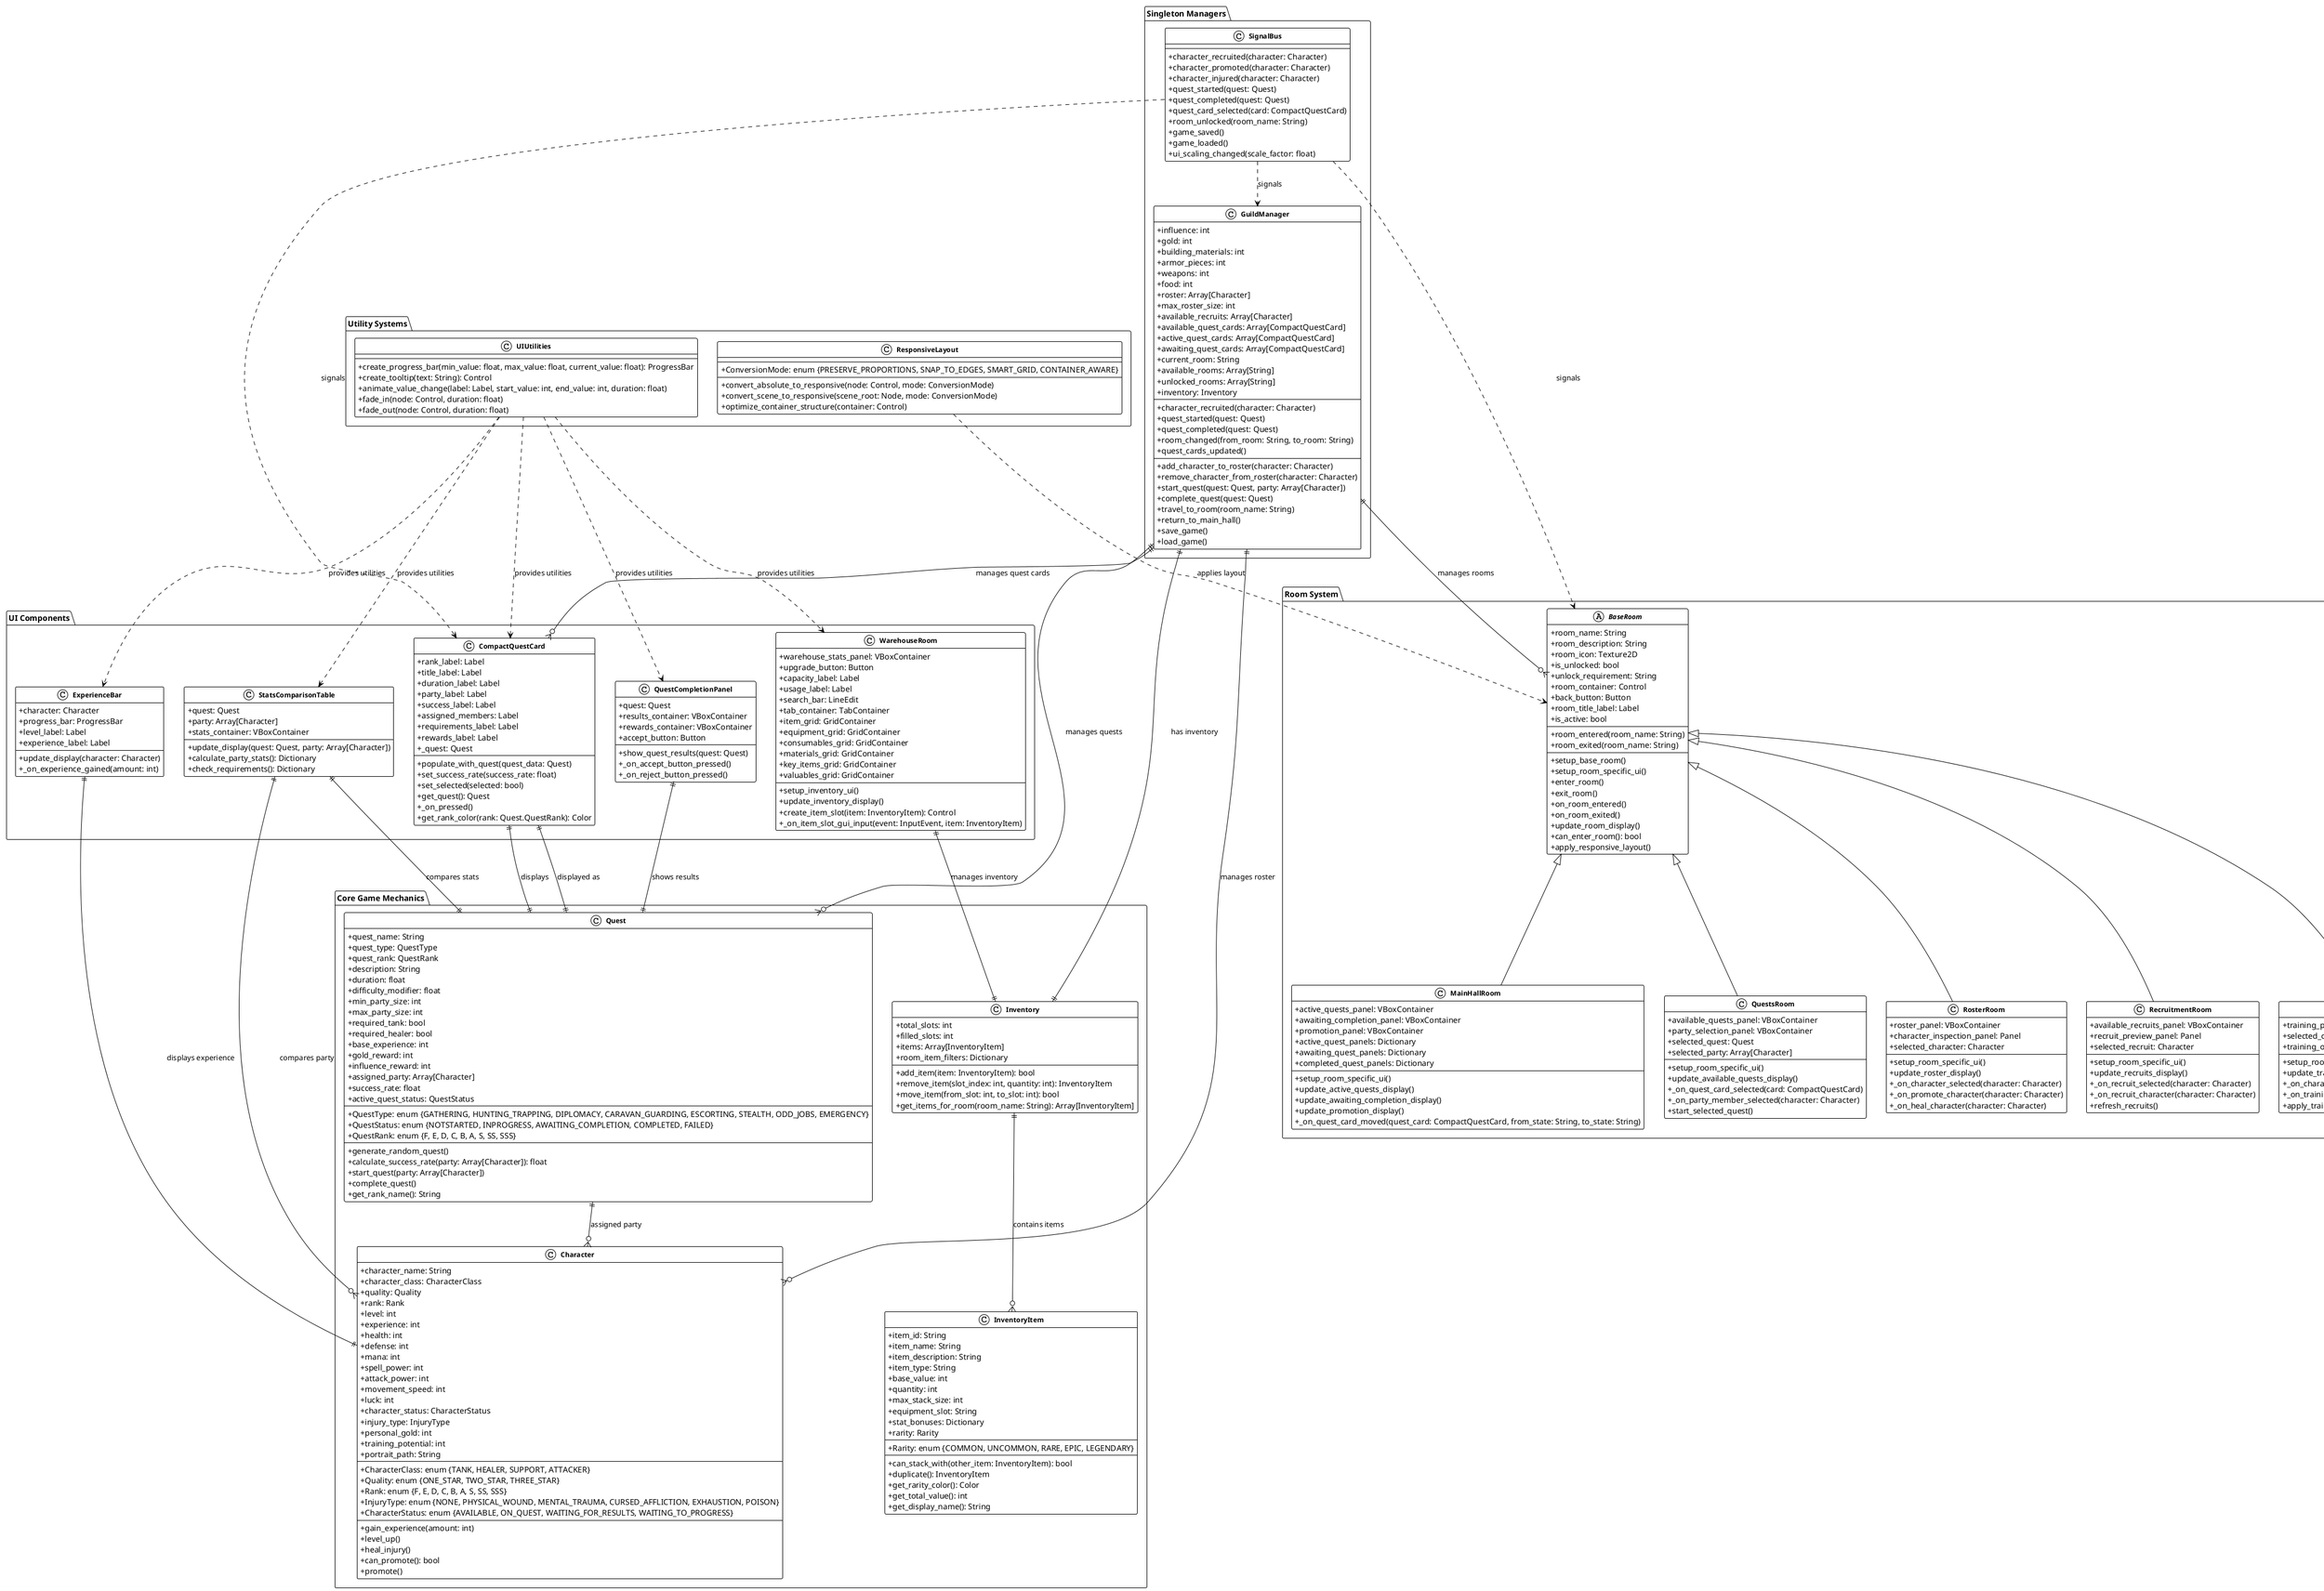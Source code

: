 @startuml Claude Guild Idle Prototype - Class Diagram

!theme plain
skinparam classAttributeIconSize 0
skinparam classFontSize 12
skinparam classFontStyle bold
skinparam packageFontSize 14
skinparam packageFontStyle bold

package "Core Game Mechanics" {
    class Character {
        +character_name: String
        +character_class: CharacterClass
        +quality: Quality
        +rank: Rank
        +level: int
        +experience: int
        +health: int
        +defense: int
        +mana: int
        +spell_power: int
        +attack_power: int
        +movement_speed: int
        +luck: int
        +character_status: CharacterStatus
        +injury_type: InjuryType
        +personal_gold: int
        +training_potential: int
        +portrait_path: String
        --
        +CharacterClass: enum {TANK, HEALER, SUPPORT, ATTACKER}
        +Quality: enum {ONE_STAR, TWO_STAR, THREE_STAR}
        +Rank: enum {F, E, D, C, B, A, S, SS, SSS}
        +InjuryType: enum {NONE, PHYSICAL_WOUND, MENTAL_TRAUMA, CURSED_AFFLICTION, EXHAUSTION, POISON}
        +CharacterStatus: enum {AVAILABLE, ON_QUEST, WAITING_FOR_RESULTS, WAITING_TO_PROGRESS}
        --
        +gain_experience(amount: int)
        +level_up()
        +heal_injury()
        +can_promote(): bool
        +promote()
    }

    class Quest {
        +quest_name: String
        +quest_type: QuestType
        +quest_rank: QuestRank
        +description: String
        +duration: float
        +difficulty_modifier: float
        +min_party_size: int
        +max_party_size: int
        +required_tank: bool
        +required_healer: bool
        +base_experience: int
        +gold_reward: int
        +influence_reward: int
        +assigned_party: Array[Character]
        +success_rate: float
        +active_quest_status: QuestStatus
        --
        +QuestType: enum {GATHERING, HUNTING_TRAPPING, DIPLOMACY, CARAVAN_GUARDING, ESCORTING, STEALTH, ODD_JOBS, EMERGENCY}
        +QuestStatus: enum {NOTSTARTED, INPROGRESS, AWAITING_COMPLETION, COMPLETED, FAILED}
        +QuestRank: enum {F, E, D, C, B, A, S, SS, SSS}
        --
        +generate_random_quest()
        +calculate_success_rate(party: Array[Character]): float
        +start_quest(party: Array[Character])
        +complete_quest()
        +get_rank_name(): String
    }

    class InventoryItem {
        +item_id: String
        +item_name: String
        +item_description: String
        +item_type: String
        +base_value: int
        +quantity: int
        +max_stack_size: int
        +equipment_slot: String
        +stat_bonuses: Dictionary
        +rarity: Rarity
        --
        +Rarity: enum {COMMON, UNCOMMON, RARE, EPIC, LEGENDARY}
        --
        +can_stack_with(other_item: InventoryItem): bool
        +duplicate(): InventoryItem
        +get_rarity_color(): Color
        +get_total_value(): int
        +get_display_name(): String
    }

    class Inventory {
        +total_slots: int
        +filled_slots: int
        +items: Array[InventoryItem]
        +room_item_filters: Dictionary
        --
        +add_item(item: InventoryItem): bool
        +remove_item(slot_index: int, quantity: int): InventoryItem
        +move_item(from_slot: int, to_slot: int): bool
        +get_items_for_room(room_name: String): Array[InventoryItem]
    }
}

package "Singleton Managers" {
    class GuildManager {
        +influence: int
        +gold: int
        +building_materials: int
        +armor_pieces: int
        +weapons: int
        +food: int
        +roster: Array[Character]
        +max_roster_size: int
        +available_recruits: Array[Character]
        +available_quest_cards: Array[CompactQuestCard]
        +active_quest_cards: Array[CompactQuestCard]
        +awaiting_quest_cards: Array[CompactQuestCard]
        +current_room: String
        +available_rooms: Array[String]
        +unlocked_rooms: Array[String]
        +inventory: Inventory
        --
        +character_recruited(character: Character)
        +quest_started(quest: Quest)
        +quest_completed(quest: Quest)
        +room_changed(from_room: String, to_room: String)
        +quest_cards_updated()
        --
        +add_character_to_roster(character: Character)
        +remove_character_from_roster(character: Character)
        +start_quest(quest: Quest, party: Array[Character])
        +complete_quest(quest: Quest)
        +travel_to_room(room_name: String)
        +return_to_main_hall()
        +save_game()
        +load_game()
    }

    class SignalBus {
        --
        +character_recruited(character: Character)
        +character_promoted(character: Character)
        +character_injured(character: Character)
        +quest_started(quest: Quest)
        +quest_completed(quest: Quest)
        +quest_card_selected(card: CompactQuestCard)
        +room_unlocked(room_name: String)
        +game_saved()
        +game_loaded()
        +ui_scaling_changed(scale_factor: float)
    }
}

package "Room System" {
    abstract class BaseRoom {
        +room_name: String
        +room_description: String
        +room_icon: Texture2D
        +is_unlocked: bool
        +unlock_requirement: String
        +room_container: Control
        +back_button: Button
        +room_title_label: Label
        +is_active: bool
        --
        +room_entered(room_name: String)
        +room_exited(room_name: String)
        --
        +setup_base_room()
        +setup_room_specific_ui()
        +enter_room()
        +exit_room()
        +on_room_entered()
        +on_room_exited()
        +update_room_display()
        +can_enter_room(): bool
        +apply_responsive_layout()
    }

    class MainHallRoom {
        +active_quests_panel: VBoxContainer
        +awaiting_completion_panel: VBoxContainer
        +promotion_panel: VBoxContainer
        +active_quest_panels: Dictionary
        +awaiting_quest_panels: Dictionary
        +completed_quest_panels: Dictionary
        --
        +setup_room_specific_ui()
        +update_active_quests_display()
        +update_awaiting_completion_display()
        +update_promotion_display()
        +_on_quest_card_moved(quest_card: CompactQuestCard, from_state: String, to_state: String)
    }

    class QuestsRoom {
        +available_quests_panel: VBoxContainer
        +party_selection_panel: VBoxContainer
        +selected_quest: Quest
        +selected_party: Array[Character]
        --
        +setup_room_specific_ui()
        +update_available_quests_display()
        +_on_quest_card_selected(card: CompactQuestCard)
        +_on_party_member_selected(character: Character)
        +start_selected_quest()
    }

    class RosterRoom {
        +roster_panel: VBoxContainer
        +character_inspection_panel: Panel
        +selected_character: Character
        --
        +setup_room_specific_ui()
        +update_roster_display()
        +_on_character_selected(character: Character)
        +_on_promote_character(character: Character)
        +_on_heal_character(character: Character)
    }

    class RecruitmentRoom {
        +available_recruits_panel: VBoxContainer
        +recruit_preview_panel: Panel
        +selected_recruit: Character
        --
        +setup_room_specific_ui()
        +update_recruits_display()
        +_on_recruit_selected(character: Character)
        +_on_recruit_character(character: Character)
        +refresh_recruits()
    }

    class TrainingRoom {
        +training_panel: VBoxContainer
        +selected_character: Character
        +training_options: Array
        --
        +setup_room_specific_ui()
        +update_training_display()
        +_on_character_selected(character: Character)
        +_on_training_selected(training_type: String)
        +apply_training(character: Character, training_type: String)
    }
}

package "UI Components" {
    class CompactQuestCard {
        +rank_label: Label
        +title_label: Label
        +duration_label: Label
        +party_label: Label
        +success_label: Label
        +assigned_members: Label
        +requirements_label: Label
        +rewards_label: Label
        +_quest: Quest
        --
        +populate_with_quest(quest_data: Quest)
        +set_success_rate(success_rate: float)
        +set_selected(selected: bool)
        +get_quest(): Quest
        +_on_pressed()
        +get_rank_color(rank: Quest.QuestRank): Color
    }

    class QuestCompletionPanel {
        +quest: Quest
        +results_container: VBoxContainer
        +rewards_container: VBoxContainer
        +accept_button: Button
        --
        +show_quest_results(quest: Quest)
        +_on_accept_button_pressed()
        +_on_reject_button_pressed()
    }

    class StatsComparisonTable {
        +quest: Quest
        +party: Array[Character]
        +stats_container: VBoxContainer
        --
        +update_display(quest: Quest, party: Array[Character])
        +calculate_party_stats(): Dictionary
        +check_requirements(): Dictionary
    }

    class WarehouseRoom {
        +warehouse_stats_panel: VBoxContainer
        +upgrade_button: Button
        +capacity_label: Label
        +usage_label: Label
        +search_bar: LineEdit
        +tab_container: TabContainer
        +item_grid: GridContainer
        +equipment_grid: GridContainer
        +consumables_grid: GridContainer
        +materials_grid: GridContainer
        +key_items_grid: GridContainer
        +valuables_grid: GridContainer
        --
        +setup_inventory_ui()
        +update_inventory_display()
        +create_item_slot(item: InventoryItem): Control
        +_on_item_slot_gui_input(event: InputEvent, item: InventoryItem)
    }

    class ExperienceBar {
        +character: Character
        +progress_bar: ProgressBar
        +level_label: Label
        +experience_label: Label
        --
        +update_display(character: Character)
        +_on_experience_gained(amount: int)
    }
}

package "Utility Systems" {
    class ResponsiveLayout {
        --
        +ConversionMode: enum {PRESERVE_PROPORTIONS, SNAP_TO_EDGES, SMART_GRID, CONTAINER_AWARE}
        --
        +convert_absolute_to_responsive(node: Control, mode: ConversionMode)
        +convert_scene_to_responsive(scene_root: Node, mode: ConversionMode)
        +optimize_container_structure(container: Control)
    }

    class UIUtilities {
        --
        +create_progress_bar(min_value: float, max_value: float, current_value: float): ProgressBar
        +create_tooltip(text: String): Control
        +animate_value_change(label: Label, start_value: int, end_value: int, duration: float)
        +fade_in(node: Control, duration: float)
        +fade_out(node: Control, duration: float)
    }
}

' Relationships
GuildManager ||--o{ Character : "manages roster"
GuildManager ||--o{ Quest : "manages quests"
GuildManager ||--o{ CompactQuestCard : "manages quest cards"
GuildManager ||--|| Inventory : "has inventory"
GuildManager ||--o{ BaseRoom : "manages rooms"

BaseRoom <|-- MainHallRoom
BaseRoom <|-- QuestsRoom
BaseRoom <|-- RosterRoom
BaseRoom <|-- RecruitmentRoom
BaseRoom <|-- TrainingRoom

Quest ||--o{ Character : "assigned party"
Quest ||--|| CompactQuestCard : "displayed as"

Inventory ||--o{ InventoryItem : "contains items"

CompactQuestCard ||--|| Quest : "displays"
QuestCompletionPanel ||--|| Quest : "shows results"
StatsComparisonTable ||--|| Quest : "compares stats"
StatsComparisonTable ||--o{ Character : "compares party"

ExperienceBar ||--|| Character : "displays experience"
WarehouseRoom ||--|| Inventory : "manages inventory"

SignalBus ..> GuildManager : "signals"
SignalBus ..> BaseRoom : "signals"
SignalBus ..> CompactQuestCard : "signals"

ResponsiveLayout ..> BaseRoom : "applies layout"
UIUtilities ..> CompactQuestCard : "provides utilities"
UIUtilities ..> QuestCompletionPanel : "provides utilities"
UIUtilities ..> StatsComparisonTable : "provides utilities"
UIUtilities ..> WarehouseRoom : "provides utilities"
UIUtilities ..> ExperienceBar : "provides utilities"

@enduml
